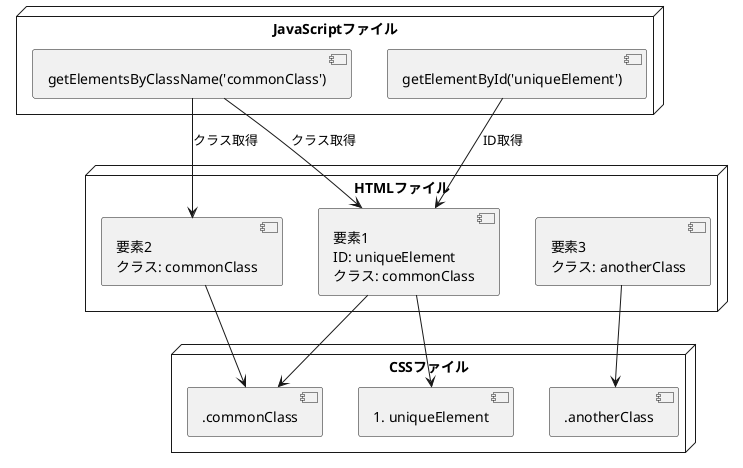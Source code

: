 @startuml

' HTMLファイルをnodeで作成し、"HTML"と名前をつける
node "HTMLファイル" as HTML {
    ' 要素名とclass,IDを格納したコンポーネントを作成し、"E"と名前をつける
    component "要素1\nID: uniqueElement\nクラス: commonClass" as E1
    component "要素2\nクラス: commonClass" as E2
    component "要素3\nクラス: anotherClass" as E3
}

node "CSSファイル" as CSS {
    ' CSSクラス名を格納したコンポーネントを作成し、"C"と名前をつける
    component ".commonClass" as C1
    component "#uniqueElement" as C2
    component ".anotherClass" as C3
}

node "JavaScriptファイル" as JS {
    ' DOM操作メソッドを格納したコンポーネントを作成し、"J"と名前をつける
    component "getElementById('uniqueElement')" as J1
    component "getElementsByClassName('commonClass')" as J2
}

' 矢印で関連を示す
E1 --> C1
E1 --> C2
E2 --> C1
E3 --> C3

J1 --> E1 : "ID取得"
J2 --> E1 : "クラス取得"
J2 --> E2 : "クラス取得"

@enduml
